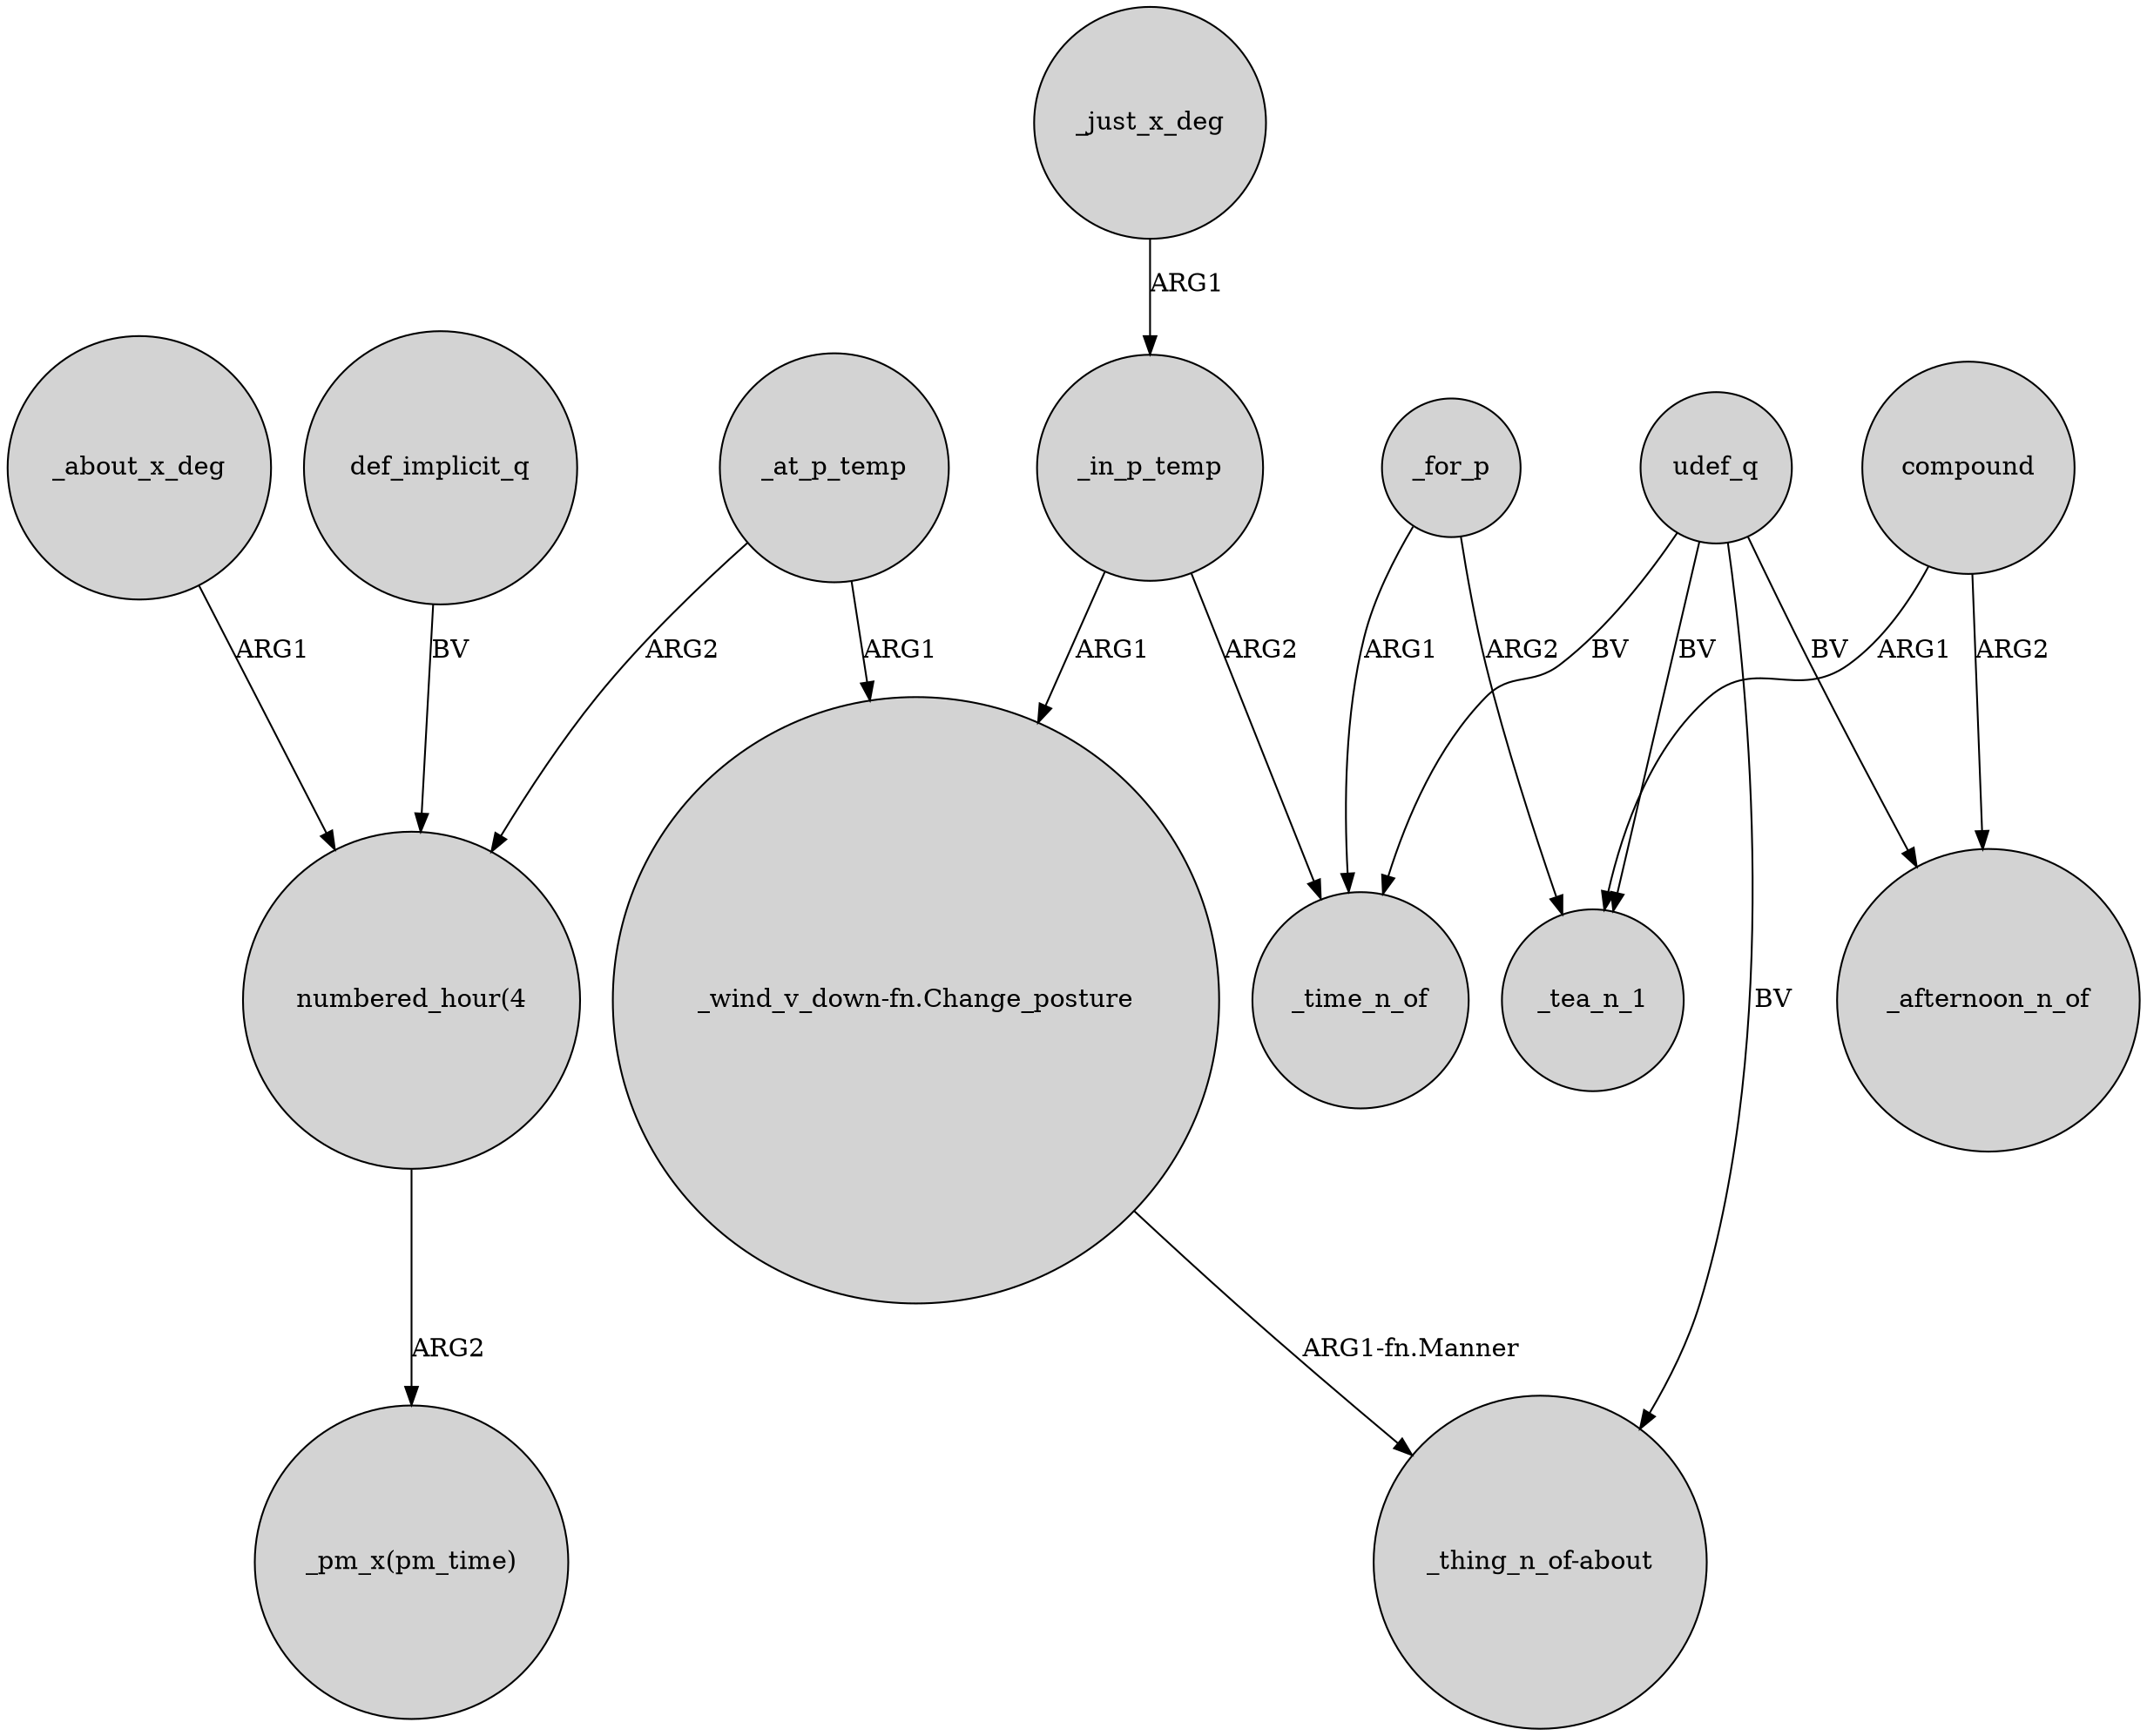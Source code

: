 digraph {
	node [shape=circle style=filled]
	_at_p_temp -> "numbered_hour(4":"30)" [label=ARG2]
	_about_x_deg -> "numbered_hour(4":"30)" [label=ARG1]
	"numbered_hour(4":"30)" -> "_pm_x(pm_time)" [label=ARG2]
	_for_p -> _tea_n_1 [label=ARG2]
	"_wind_v_down-fn.Change_posture" -> "_thing_n_of-about" [label="ARG1-fn.Manner"]
	def_implicit_q -> "numbered_hour(4":"30)" [label=BV]
	udef_q -> _time_n_of [label=BV]
	compound -> _tea_n_1 [label=ARG1]
	compound -> _afternoon_n_of [label=ARG2]
	udef_q -> _tea_n_1 [label=BV]
	udef_q -> "_thing_n_of-about" [label=BV]
	_at_p_temp -> "_wind_v_down-fn.Change_posture" [label=ARG1]
	_in_p_temp -> _time_n_of [label=ARG2]
	_for_p -> _time_n_of [label=ARG1]
	_just_x_deg -> _in_p_temp [label=ARG1]
	udef_q -> _afternoon_n_of [label=BV]
	_in_p_temp -> "_wind_v_down-fn.Change_posture" [label=ARG1]
}
